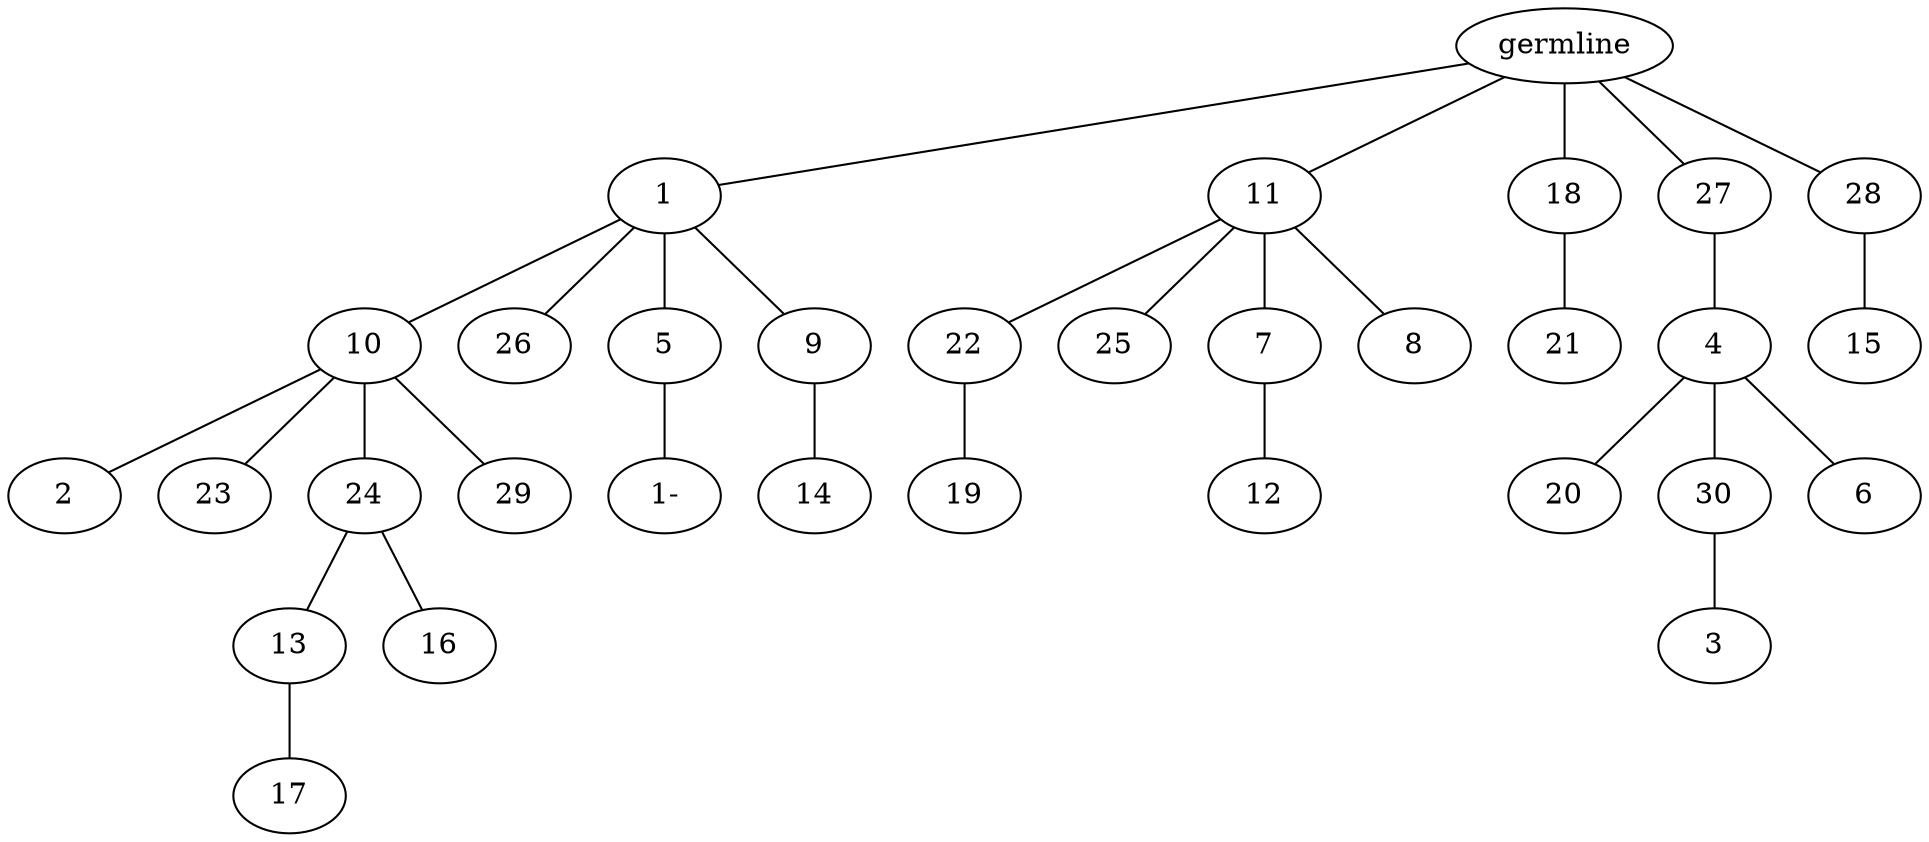 graph tree {
    "140690699392432" [label="germline"];
    "140690699394976" [label="1"];
    "140690699407856" [label="10"];
    "140690699408288" [label="2"];
    "140690699408384" [label="23"];
    "140690699408624" [label="24"];
    "140690699409104" [label="13"];
    "140690699409728" [label="17"];
    "140690699409632" [label="16"];
    "140690699408960" [label="29"];
    "140690699407952" [label="26"];
    "140690699410400" [label="5"];
    "140690699308816" [label="1-"];
    "140690699408192" [label="9"];
    "140690699411312" [label="14"];
    "140690699407472" [label="11"];
    "140690699411856" [label="22"];
    "140690699412384" [label="19"];
    "140690699412240" [label="25"];
    "140690699411952" [label="7"];
    "140690699413104" [label="12"];
    "140690699413152" [label="8"];
    "140690699407760" [label="18"];
    "140690699413920" [label="21"];
    "140690699413776" [label="27"];
    "140690699414496" [label="4"];
    "140690699414976" [label="20"];
    "140690699415072" [label="30"];
    "140690699419760" [label="3"];
    "140690699415360" [label="6"];
    "140690699414400" [label="28"];
    "140690699420288" [label="15"];
    "140690699392432" -- "140690699394976";
    "140690699392432" -- "140690699407472";
    "140690699392432" -- "140690699407760";
    "140690699392432" -- "140690699413776";
    "140690699392432" -- "140690699414400";
    "140690699394976" -- "140690699407856";
    "140690699394976" -- "140690699407952";
    "140690699394976" -- "140690699410400";
    "140690699394976" -- "140690699408192";
    "140690699407856" -- "140690699408288";
    "140690699407856" -- "140690699408384";
    "140690699407856" -- "140690699408624";
    "140690699407856" -- "140690699408960";
    "140690699408624" -- "140690699409104";
    "140690699408624" -- "140690699409632";
    "140690699409104" -- "140690699409728";
    "140690699410400" -- "140690699308816";
    "140690699408192" -- "140690699411312";
    "140690699407472" -- "140690699411856";
    "140690699407472" -- "140690699412240";
    "140690699407472" -- "140690699411952";
    "140690699407472" -- "140690699413152";
    "140690699411856" -- "140690699412384";
    "140690699411952" -- "140690699413104";
    "140690699407760" -- "140690699413920";
    "140690699413776" -- "140690699414496";
    "140690699414496" -- "140690699414976";
    "140690699414496" -- "140690699415072";
    "140690699414496" -- "140690699415360";
    "140690699415072" -- "140690699419760";
    "140690699414400" -- "140690699420288";
}
